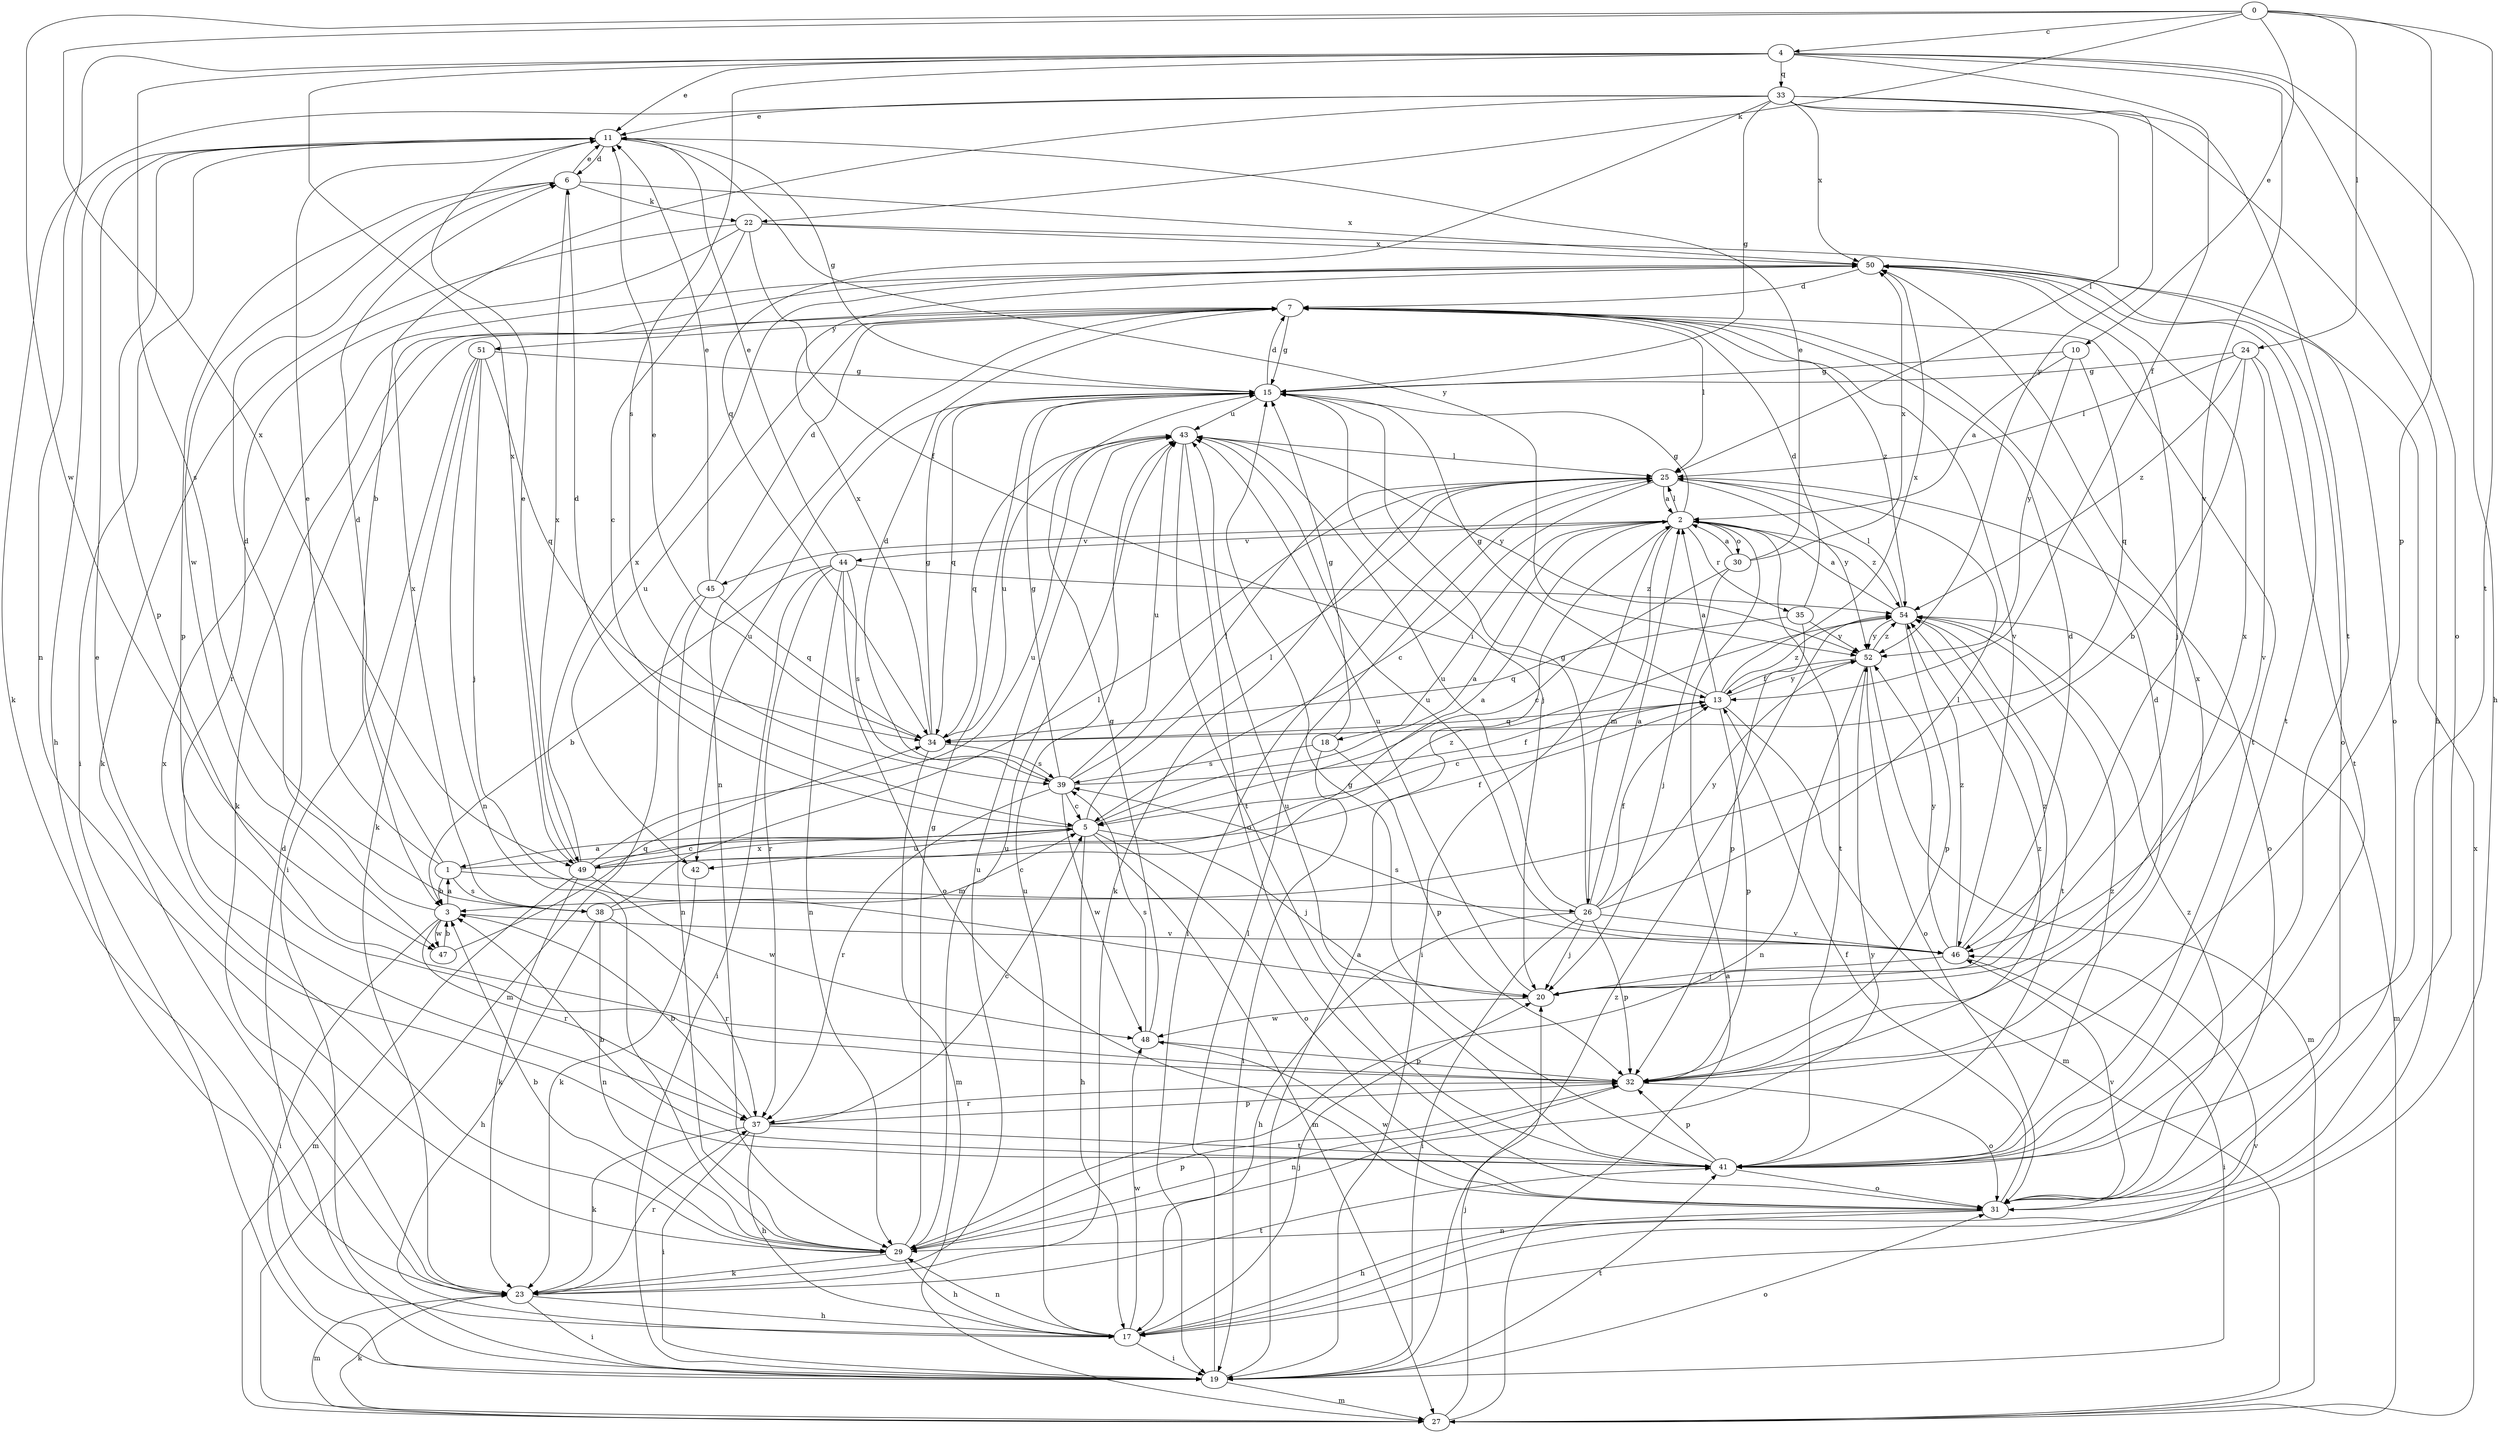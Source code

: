 strict digraph  {
0;
1;
2;
3;
4;
5;
6;
7;
10;
11;
13;
15;
17;
18;
19;
20;
22;
23;
24;
25;
26;
27;
29;
30;
31;
32;
33;
34;
35;
37;
38;
39;
41;
42;
43;
44;
45;
46;
47;
48;
49;
50;
51;
52;
54;
0 -> 4  [label=c];
0 -> 10  [label=e];
0 -> 22  [label=k];
0 -> 24  [label=l];
0 -> 32  [label=p];
0 -> 41  [label=t];
0 -> 47  [label=w];
0 -> 49  [label=x];
1 -> 3  [label=b];
1 -> 6  [label=d];
1 -> 11  [label=e];
1 -> 13  [label=f];
1 -> 26  [label=m];
1 -> 38  [label=s];
2 -> 15  [label=g];
2 -> 18  [label=i];
2 -> 19  [label=i];
2 -> 25  [label=l];
2 -> 26  [label=m];
2 -> 30  [label=o];
2 -> 35  [label=r];
2 -> 41  [label=t];
2 -> 44  [label=v];
2 -> 45  [label=v];
2 -> 54  [label=z];
3 -> 1  [label=a];
3 -> 6  [label=d];
3 -> 19  [label=i];
3 -> 37  [label=r];
3 -> 46  [label=v];
3 -> 47  [label=w];
4 -> 11  [label=e];
4 -> 13  [label=f];
4 -> 17  [label=h];
4 -> 29  [label=n];
4 -> 31  [label=o];
4 -> 33  [label=q];
4 -> 38  [label=s];
4 -> 39  [label=s];
4 -> 46  [label=v];
4 -> 49  [label=x];
5 -> 1  [label=a];
5 -> 2  [label=a];
5 -> 6  [label=d];
5 -> 17  [label=h];
5 -> 20  [label=j];
5 -> 25  [label=l];
5 -> 27  [label=m];
5 -> 31  [label=o];
5 -> 42  [label=u];
5 -> 49  [label=x];
6 -> 11  [label=e];
6 -> 22  [label=k];
6 -> 32  [label=p];
6 -> 47  [label=w];
6 -> 49  [label=x];
6 -> 50  [label=x];
7 -> 15  [label=g];
7 -> 23  [label=k];
7 -> 25  [label=l];
7 -> 29  [label=n];
7 -> 41  [label=t];
7 -> 42  [label=u];
7 -> 46  [label=v];
7 -> 51  [label=y];
7 -> 54  [label=z];
10 -> 2  [label=a];
10 -> 15  [label=g];
10 -> 34  [label=q];
10 -> 52  [label=y];
11 -> 6  [label=d];
11 -> 15  [label=g];
11 -> 17  [label=h];
11 -> 19  [label=i];
11 -> 32  [label=p];
11 -> 52  [label=y];
13 -> 2  [label=a];
13 -> 5  [label=c];
13 -> 15  [label=g];
13 -> 27  [label=m];
13 -> 32  [label=p];
13 -> 34  [label=q];
13 -> 50  [label=x];
13 -> 52  [label=y];
13 -> 54  [label=z];
15 -> 7  [label=d];
15 -> 20  [label=j];
15 -> 34  [label=q];
15 -> 42  [label=u];
15 -> 43  [label=u];
17 -> 19  [label=i];
17 -> 20  [label=j];
17 -> 29  [label=n];
17 -> 43  [label=u];
17 -> 46  [label=v];
17 -> 48  [label=w];
18 -> 15  [label=g];
18 -> 19  [label=i];
18 -> 32  [label=p];
18 -> 39  [label=s];
19 -> 2  [label=a];
19 -> 7  [label=d];
19 -> 25  [label=l];
19 -> 27  [label=m];
19 -> 31  [label=o];
19 -> 41  [label=t];
19 -> 54  [label=z];
20 -> 43  [label=u];
20 -> 48  [label=w];
20 -> 50  [label=x];
20 -> 54  [label=z];
22 -> 5  [label=c];
22 -> 13  [label=f];
22 -> 23  [label=k];
22 -> 31  [label=o];
22 -> 37  [label=r];
22 -> 50  [label=x];
23 -> 17  [label=h];
23 -> 19  [label=i];
23 -> 27  [label=m];
23 -> 37  [label=r];
23 -> 41  [label=t];
23 -> 43  [label=u];
24 -> 3  [label=b];
24 -> 15  [label=g];
24 -> 25  [label=l];
24 -> 41  [label=t];
24 -> 46  [label=v];
24 -> 54  [label=z];
25 -> 2  [label=a];
25 -> 5  [label=c];
25 -> 19  [label=i];
25 -> 23  [label=k];
25 -> 31  [label=o];
25 -> 52  [label=y];
26 -> 2  [label=a];
26 -> 13  [label=f];
26 -> 15  [label=g];
26 -> 17  [label=h];
26 -> 19  [label=i];
26 -> 20  [label=j];
26 -> 25  [label=l];
26 -> 32  [label=p];
26 -> 43  [label=u];
26 -> 46  [label=v];
26 -> 52  [label=y];
27 -> 2  [label=a];
27 -> 20  [label=j];
27 -> 23  [label=k];
27 -> 50  [label=x];
29 -> 3  [label=b];
29 -> 15  [label=g];
29 -> 17  [label=h];
29 -> 23  [label=k];
29 -> 32  [label=p];
29 -> 43  [label=u];
29 -> 50  [label=x];
29 -> 52  [label=y];
30 -> 2  [label=a];
30 -> 5  [label=c];
30 -> 11  [label=e];
30 -> 20  [label=j];
30 -> 50  [label=x];
31 -> 13  [label=f];
31 -> 17  [label=h];
31 -> 29  [label=n];
31 -> 46  [label=v];
31 -> 48  [label=w];
31 -> 54  [label=z];
32 -> 7  [label=d];
32 -> 29  [label=n];
32 -> 31  [label=o];
32 -> 37  [label=r];
32 -> 50  [label=x];
32 -> 54  [label=z];
33 -> 3  [label=b];
33 -> 11  [label=e];
33 -> 15  [label=g];
33 -> 17  [label=h];
33 -> 23  [label=k];
33 -> 25  [label=l];
33 -> 34  [label=q];
33 -> 41  [label=t];
33 -> 50  [label=x];
33 -> 52  [label=y];
34 -> 11  [label=e];
34 -> 15  [label=g];
34 -> 27  [label=m];
34 -> 39  [label=s];
34 -> 43  [label=u];
34 -> 50  [label=x];
35 -> 7  [label=d];
35 -> 32  [label=p];
35 -> 34  [label=q];
35 -> 52  [label=y];
37 -> 3  [label=b];
37 -> 5  [label=c];
37 -> 17  [label=h];
37 -> 19  [label=i];
37 -> 23  [label=k];
37 -> 32  [label=p];
37 -> 41  [label=t];
38 -> 5  [label=c];
38 -> 17  [label=h];
38 -> 25  [label=l];
38 -> 29  [label=n];
38 -> 37  [label=r];
38 -> 50  [label=x];
39 -> 5  [label=c];
39 -> 7  [label=d];
39 -> 13  [label=f];
39 -> 15  [label=g];
39 -> 25  [label=l];
39 -> 37  [label=r];
39 -> 43  [label=u];
39 -> 48  [label=w];
41 -> 3  [label=b];
41 -> 11  [label=e];
41 -> 15  [label=g];
41 -> 31  [label=o];
41 -> 32  [label=p];
41 -> 43  [label=u];
41 -> 54  [label=z];
42 -> 23  [label=k];
43 -> 25  [label=l];
43 -> 31  [label=o];
43 -> 34  [label=q];
43 -> 41  [label=t];
43 -> 52  [label=y];
44 -> 3  [label=b];
44 -> 11  [label=e];
44 -> 19  [label=i];
44 -> 29  [label=n];
44 -> 31  [label=o];
44 -> 37  [label=r];
44 -> 39  [label=s];
44 -> 54  [label=z];
45 -> 7  [label=d];
45 -> 11  [label=e];
45 -> 27  [label=m];
45 -> 29  [label=n];
45 -> 34  [label=q];
46 -> 7  [label=d];
46 -> 19  [label=i];
46 -> 20  [label=j];
46 -> 39  [label=s];
46 -> 43  [label=u];
46 -> 52  [label=y];
46 -> 54  [label=z];
47 -> 3  [label=b];
47 -> 34  [label=q];
48 -> 15  [label=g];
48 -> 32  [label=p];
48 -> 39  [label=s];
49 -> 2  [label=a];
49 -> 5  [label=c];
49 -> 11  [label=e];
49 -> 23  [label=k];
49 -> 27  [label=m];
49 -> 43  [label=u];
49 -> 48  [label=w];
49 -> 50  [label=x];
49 -> 54  [label=z];
50 -> 7  [label=d];
50 -> 20  [label=j];
50 -> 31  [label=o];
50 -> 41  [label=t];
51 -> 15  [label=g];
51 -> 19  [label=i];
51 -> 20  [label=j];
51 -> 23  [label=k];
51 -> 29  [label=n];
51 -> 34  [label=q];
52 -> 13  [label=f];
52 -> 27  [label=m];
52 -> 29  [label=n];
52 -> 31  [label=o];
52 -> 54  [label=z];
54 -> 2  [label=a];
54 -> 25  [label=l];
54 -> 27  [label=m];
54 -> 32  [label=p];
54 -> 41  [label=t];
54 -> 52  [label=y];
}
